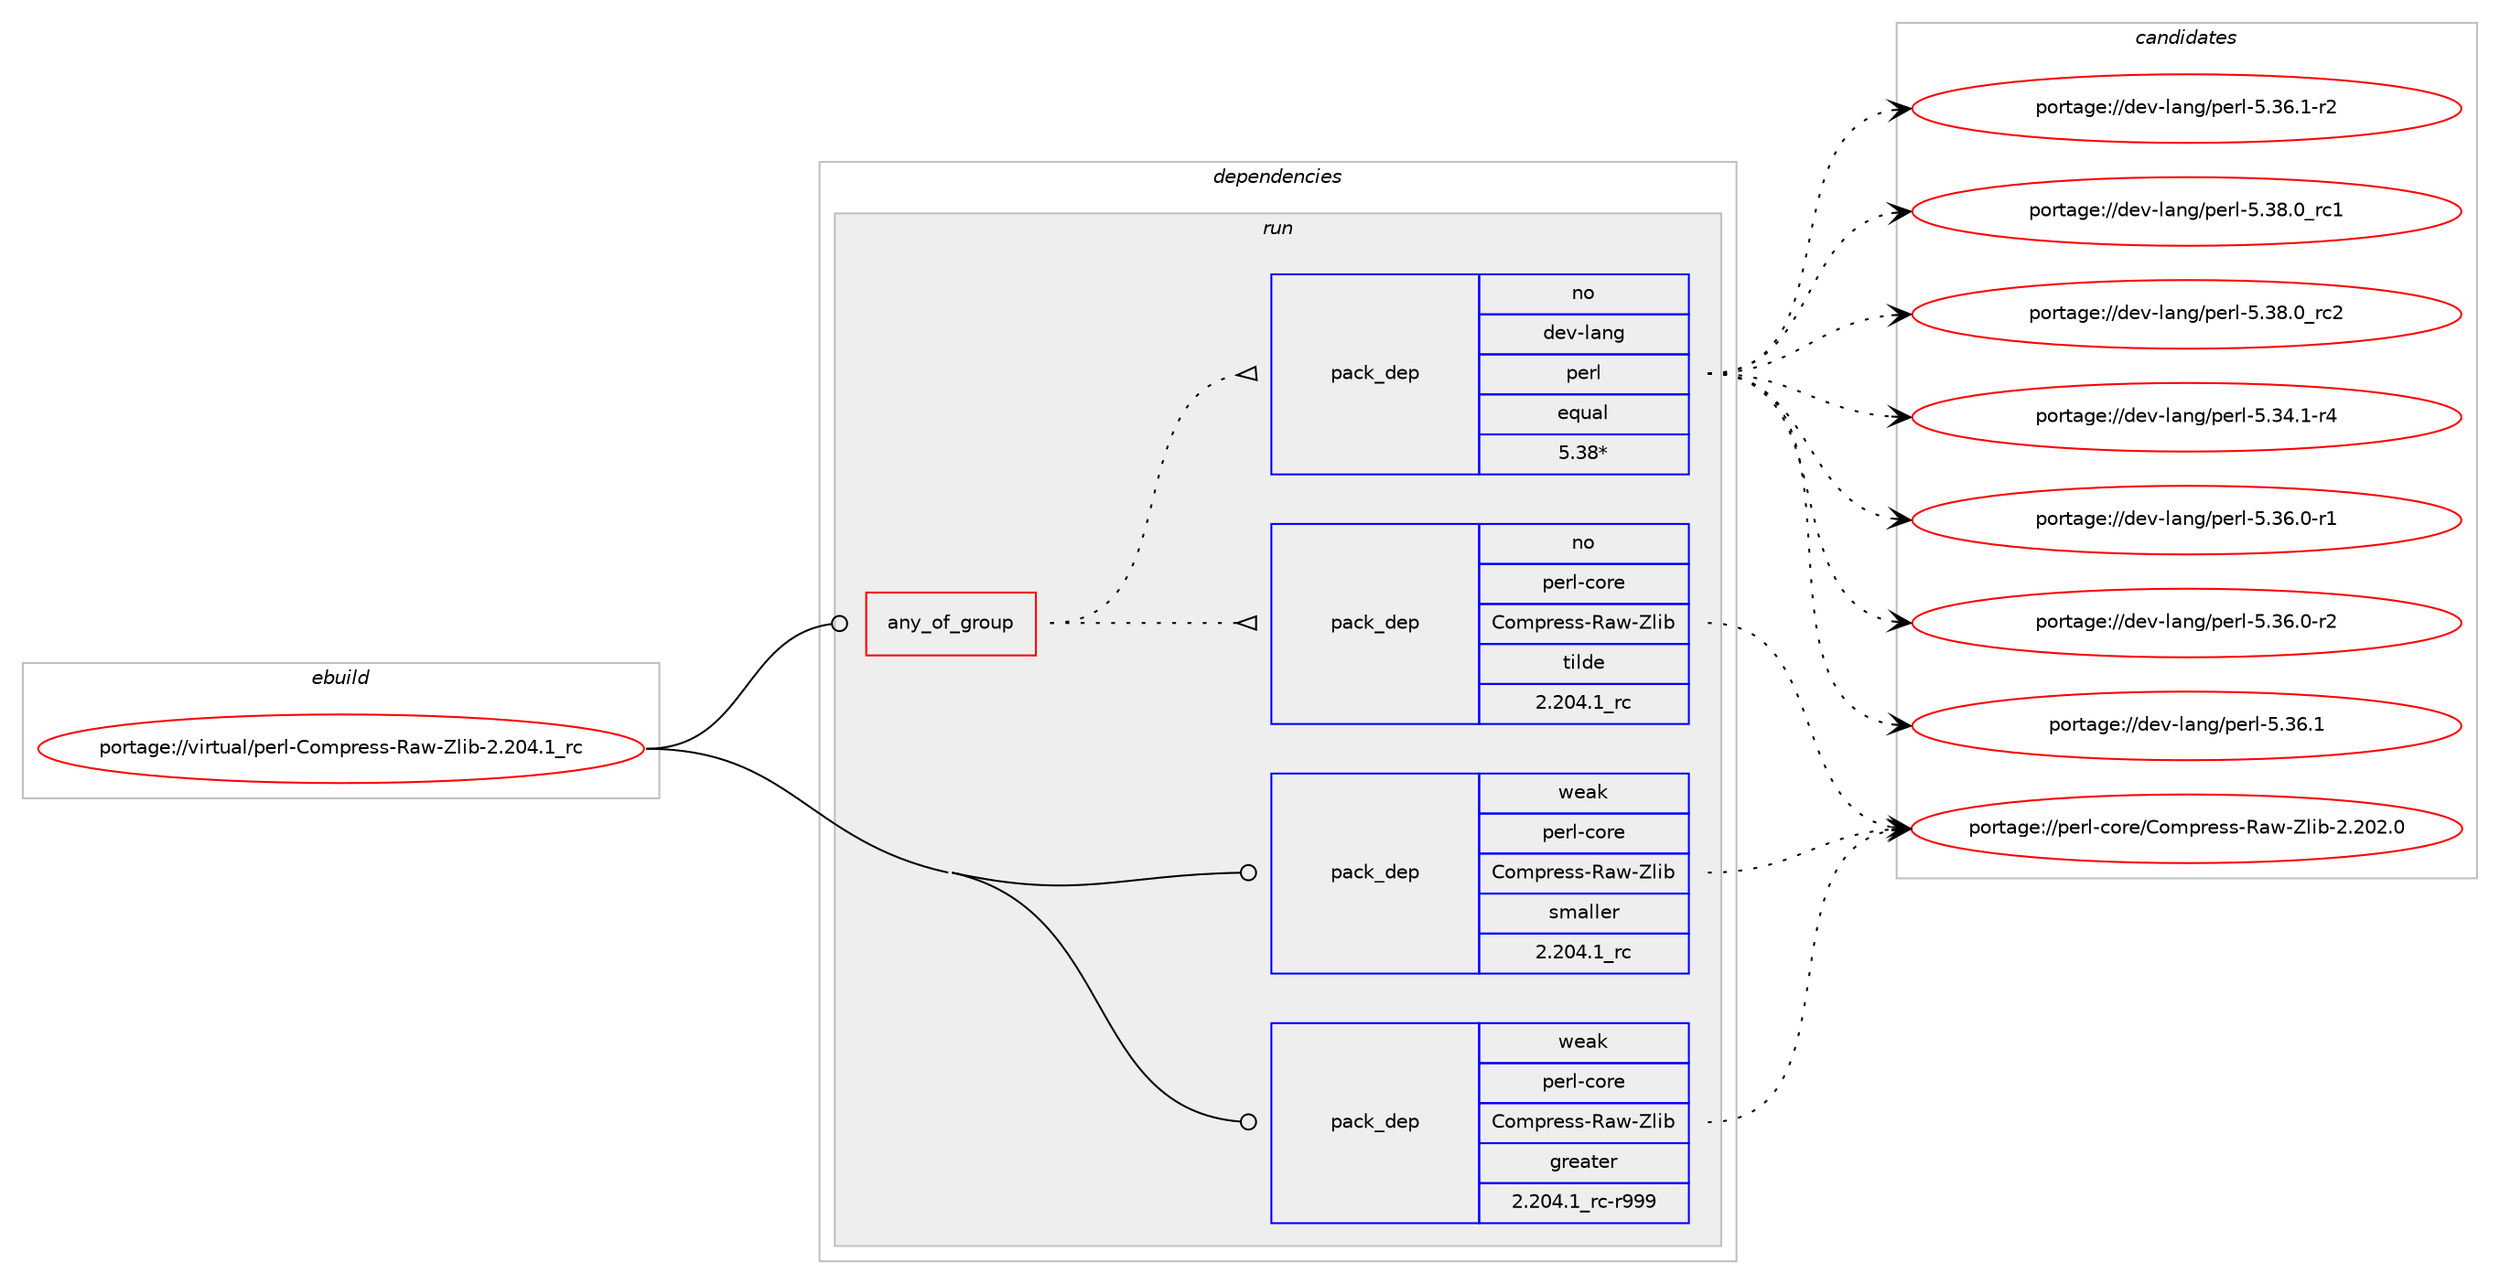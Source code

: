 digraph prolog {

# *************
# Graph options
# *************

newrank=true;
concentrate=true;
compound=true;
graph [rankdir=LR,fontname=Helvetica,fontsize=10,ranksep=1.5];#, ranksep=2.5, nodesep=0.2];
edge  [arrowhead=vee];
node  [fontname=Helvetica,fontsize=10];

# **********
# The ebuild
# **********

subgraph cluster_leftcol {
color=gray;
rank=same;
label=<<i>ebuild</i>>;
id [label="portage://virtual/perl-Compress-Raw-Zlib-2.204.1_rc", color=red, width=4, href="../virtual/perl-Compress-Raw-Zlib-2.204.1_rc.svg"];
}

# ****************
# The dependencies
# ****************

subgraph cluster_midcol {
color=gray;
label=<<i>dependencies</i>>;
subgraph cluster_compile {
fillcolor="#eeeeee";
style=filled;
label=<<i>compile</i>>;
}
subgraph cluster_compileandrun {
fillcolor="#eeeeee";
style=filled;
label=<<i>compile and run</i>>;
}
subgraph cluster_run {
fillcolor="#eeeeee";
style=filled;
label=<<i>run</i>>;
subgraph any34 {
dependency372 [label=<<TABLE BORDER="0" CELLBORDER="1" CELLSPACING="0" CELLPADDING="4"><TR><TD CELLPADDING="10">any_of_group</TD></TR></TABLE>>, shape=none, color=red];subgraph pack228 {
dependency373 [label=<<TABLE BORDER="0" CELLBORDER="1" CELLSPACING="0" CELLPADDING="4" WIDTH="220"><TR><TD ROWSPAN="6" CELLPADDING="30">pack_dep</TD></TR><TR><TD WIDTH="110">no</TD></TR><TR><TD>dev-lang</TD></TR><TR><TD>perl</TD></TR><TR><TD>equal</TD></TR><TR><TD>5.38*</TD></TR></TABLE>>, shape=none, color=blue];
}
dependency372:e -> dependency373:w [weight=20,style="dotted",arrowhead="oinv"];
subgraph pack229 {
dependency374 [label=<<TABLE BORDER="0" CELLBORDER="1" CELLSPACING="0" CELLPADDING="4" WIDTH="220"><TR><TD ROWSPAN="6" CELLPADDING="30">pack_dep</TD></TR><TR><TD WIDTH="110">no</TD></TR><TR><TD>perl-core</TD></TR><TR><TD>Compress-Raw-Zlib</TD></TR><TR><TD>tilde</TD></TR><TR><TD>2.204.1_rc</TD></TR></TABLE>>, shape=none, color=blue];
}
dependency372:e -> dependency374:w [weight=20,style="dotted",arrowhead="oinv"];
}
id:e -> dependency372:w [weight=20,style="solid",arrowhead="odot"];
# *** BEGIN UNKNOWN DEPENDENCY TYPE (TODO) ***
# id -> package_dependency(portage://virtual/perl-Compress-Raw-Zlib-2.204.1_rc,run,no,dev-lang,perl,none,[,,],any_same_slot,[])
# *** END UNKNOWN DEPENDENCY TYPE (TODO) ***

subgraph pack230 {
dependency375 [label=<<TABLE BORDER="0" CELLBORDER="1" CELLSPACING="0" CELLPADDING="4" WIDTH="220"><TR><TD ROWSPAN="6" CELLPADDING="30">pack_dep</TD></TR><TR><TD WIDTH="110">weak</TD></TR><TR><TD>perl-core</TD></TR><TR><TD>Compress-Raw-Zlib</TD></TR><TR><TD>greater</TD></TR><TR><TD>2.204.1_rc-r999</TD></TR></TABLE>>, shape=none, color=blue];
}
id:e -> dependency375:w [weight=20,style="solid",arrowhead="odot"];
subgraph pack231 {
dependency376 [label=<<TABLE BORDER="0" CELLBORDER="1" CELLSPACING="0" CELLPADDING="4" WIDTH="220"><TR><TD ROWSPAN="6" CELLPADDING="30">pack_dep</TD></TR><TR><TD WIDTH="110">weak</TD></TR><TR><TD>perl-core</TD></TR><TR><TD>Compress-Raw-Zlib</TD></TR><TR><TD>smaller</TD></TR><TR><TD>2.204.1_rc</TD></TR></TABLE>>, shape=none, color=blue];
}
id:e -> dependency376:w [weight=20,style="solid",arrowhead="odot"];
}
}

# **************
# The candidates
# **************

subgraph cluster_choices {
rank=same;
color=gray;
label=<<i>candidates</i>>;

subgraph choice228 {
color=black;
nodesep=1;
choice100101118451089711010347112101114108455346515246494511452 [label="portage://dev-lang/perl-5.34.1-r4", color=red, width=4,href="../dev-lang/perl-5.34.1-r4.svg"];
choice100101118451089711010347112101114108455346515446484511449 [label="portage://dev-lang/perl-5.36.0-r1", color=red, width=4,href="../dev-lang/perl-5.36.0-r1.svg"];
choice100101118451089711010347112101114108455346515446484511450 [label="portage://dev-lang/perl-5.36.0-r2", color=red, width=4,href="../dev-lang/perl-5.36.0-r2.svg"];
choice10010111845108971101034711210111410845534651544649 [label="portage://dev-lang/perl-5.36.1", color=red, width=4,href="../dev-lang/perl-5.36.1.svg"];
choice100101118451089711010347112101114108455346515446494511450 [label="portage://dev-lang/perl-5.36.1-r2", color=red, width=4,href="../dev-lang/perl-5.36.1-r2.svg"];
choice10010111845108971101034711210111410845534651564648951149949 [label="portage://dev-lang/perl-5.38.0_rc1", color=red, width=4,href="../dev-lang/perl-5.38.0_rc1.svg"];
choice10010111845108971101034711210111410845534651564648951149950 [label="portage://dev-lang/perl-5.38.0_rc2", color=red, width=4,href="../dev-lang/perl-5.38.0_rc2.svg"];
dependency373:e -> choice100101118451089711010347112101114108455346515246494511452:w [style=dotted,weight="100"];
dependency373:e -> choice100101118451089711010347112101114108455346515446484511449:w [style=dotted,weight="100"];
dependency373:e -> choice100101118451089711010347112101114108455346515446484511450:w [style=dotted,weight="100"];
dependency373:e -> choice10010111845108971101034711210111410845534651544649:w [style=dotted,weight="100"];
dependency373:e -> choice100101118451089711010347112101114108455346515446494511450:w [style=dotted,weight="100"];
dependency373:e -> choice10010111845108971101034711210111410845534651564648951149949:w [style=dotted,weight="100"];
dependency373:e -> choice10010111845108971101034711210111410845534651564648951149950:w [style=dotted,weight="100"];
}
subgraph choice229 {
color=black;
nodesep=1;
choice112101114108459911111410147671111091121141011151154582971194590108105984550465048504648 [label="portage://perl-core/Compress-Raw-Zlib-2.202.0", color=red, width=4,href="../perl-core/Compress-Raw-Zlib-2.202.0.svg"];
dependency374:e -> choice112101114108459911111410147671111091121141011151154582971194590108105984550465048504648:w [style=dotted,weight="100"];
}
subgraph choice230 {
color=black;
nodesep=1;
choice112101114108459911111410147671111091121141011151154582971194590108105984550465048504648 [label="portage://perl-core/Compress-Raw-Zlib-2.202.0", color=red, width=4,href="../perl-core/Compress-Raw-Zlib-2.202.0.svg"];
dependency375:e -> choice112101114108459911111410147671111091121141011151154582971194590108105984550465048504648:w [style=dotted,weight="100"];
}
subgraph choice231 {
color=black;
nodesep=1;
choice112101114108459911111410147671111091121141011151154582971194590108105984550465048504648 [label="portage://perl-core/Compress-Raw-Zlib-2.202.0", color=red, width=4,href="../perl-core/Compress-Raw-Zlib-2.202.0.svg"];
dependency376:e -> choice112101114108459911111410147671111091121141011151154582971194590108105984550465048504648:w [style=dotted,weight="100"];
}
}

}
